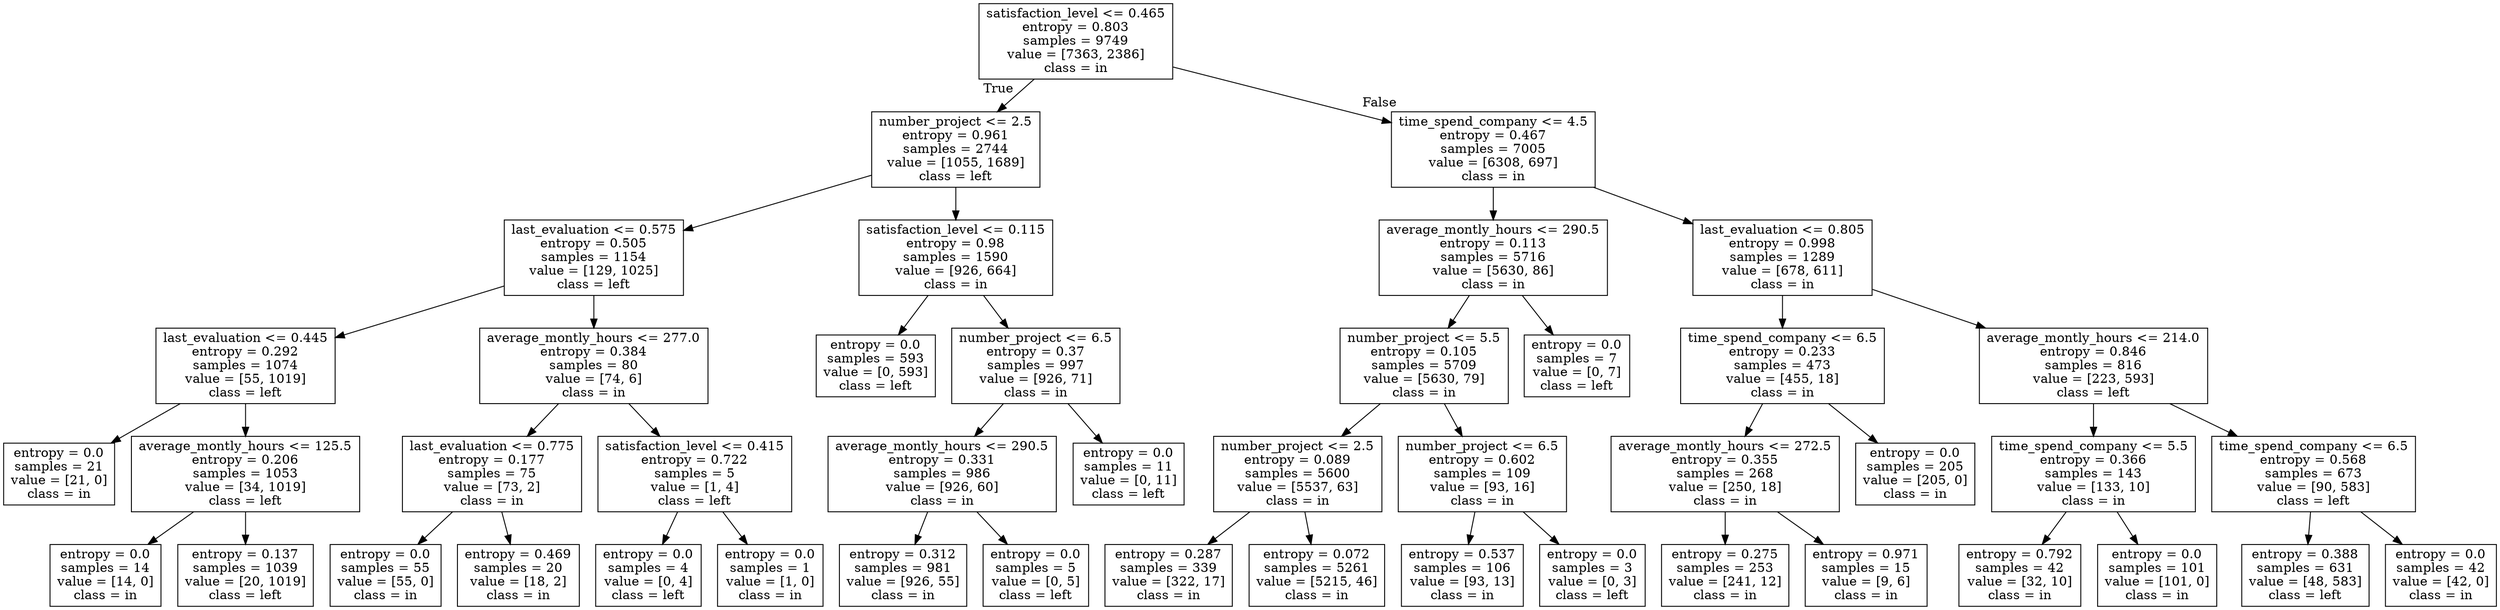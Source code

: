 digraph Tree {
node [shape=box] ;
0 [label="satisfaction_level <= 0.465\nentropy = 0.803\nsamples = 9749\nvalue = [7363, 2386]\nclass = in"] ;
1 [label="number_project <= 2.5\nentropy = 0.961\nsamples = 2744\nvalue = [1055, 1689]\nclass = left"] ;
0 -> 1 [labeldistance=2.5, labelangle=45, headlabel="True"] ;
2 [label="last_evaluation <= 0.575\nentropy = 0.505\nsamples = 1154\nvalue = [129, 1025]\nclass = left"] ;
1 -> 2 ;
3 [label="last_evaluation <= 0.445\nentropy = 0.292\nsamples = 1074\nvalue = [55, 1019]\nclass = left"] ;
2 -> 3 ;
4 [label="entropy = 0.0\nsamples = 21\nvalue = [21, 0]\nclass = in"] ;
3 -> 4 ;
5 [label="average_montly_hours <= 125.5\nentropy = 0.206\nsamples = 1053\nvalue = [34, 1019]\nclass = left"] ;
3 -> 5 ;
6 [label="entropy = 0.0\nsamples = 14\nvalue = [14, 0]\nclass = in"] ;
5 -> 6 ;
7 [label="entropy = 0.137\nsamples = 1039\nvalue = [20, 1019]\nclass = left"] ;
5 -> 7 ;
8 [label="average_montly_hours <= 277.0\nentropy = 0.384\nsamples = 80\nvalue = [74, 6]\nclass = in"] ;
2 -> 8 ;
9 [label="last_evaluation <= 0.775\nentropy = 0.177\nsamples = 75\nvalue = [73, 2]\nclass = in"] ;
8 -> 9 ;
10 [label="entropy = 0.0\nsamples = 55\nvalue = [55, 0]\nclass = in"] ;
9 -> 10 ;
11 [label="entropy = 0.469\nsamples = 20\nvalue = [18, 2]\nclass = in"] ;
9 -> 11 ;
12 [label="satisfaction_level <= 0.415\nentropy = 0.722\nsamples = 5\nvalue = [1, 4]\nclass = left"] ;
8 -> 12 ;
13 [label="entropy = 0.0\nsamples = 4\nvalue = [0, 4]\nclass = left"] ;
12 -> 13 ;
14 [label="entropy = 0.0\nsamples = 1\nvalue = [1, 0]\nclass = in"] ;
12 -> 14 ;
15 [label="satisfaction_level <= 0.115\nentropy = 0.98\nsamples = 1590\nvalue = [926, 664]\nclass = in"] ;
1 -> 15 ;
16 [label="entropy = 0.0\nsamples = 593\nvalue = [0, 593]\nclass = left"] ;
15 -> 16 ;
17 [label="number_project <= 6.5\nentropy = 0.37\nsamples = 997\nvalue = [926, 71]\nclass = in"] ;
15 -> 17 ;
18 [label="average_montly_hours <= 290.5\nentropy = 0.331\nsamples = 986\nvalue = [926, 60]\nclass = in"] ;
17 -> 18 ;
19 [label="entropy = 0.312\nsamples = 981\nvalue = [926, 55]\nclass = in"] ;
18 -> 19 ;
20 [label="entropy = 0.0\nsamples = 5\nvalue = [0, 5]\nclass = left"] ;
18 -> 20 ;
21 [label="entropy = 0.0\nsamples = 11\nvalue = [0, 11]\nclass = left"] ;
17 -> 21 ;
22 [label="time_spend_company <= 4.5\nentropy = 0.467\nsamples = 7005\nvalue = [6308, 697]\nclass = in"] ;
0 -> 22 [labeldistance=2.5, labelangle=-45, headlabel="False"] ;
23 [label="average_montly_hours <= 290.5\nentropy = 0.113\nsamples = 5716\nvalue = [5630, 86]\nclass = in"] ;
22 -> 23 ;
24 [label="number_project <= 5.5\nentropy = 0.105\nsamples = 5709\nvalue = [5630, 79]\nclass = in"] ;
23 -> 24 ;
25 [label="number_project <= 2.5\nentropy = 0.089\nsamples = 5600\nvalue = [5537, 63]\nclass = in"] ;
24 -> 25 ;
26 [label="entropy = 0.287\nsamples = 339\nvalue = [322, 17]\nclass = in"] ;
25 -> 26 ;
27 [label="entropy = 0.072\nsamples = 5261\nvalue = [5215, 46]\nclass = in"] ;
25 -> 27 ;
28 [label="number_project <= 6.5\nentropy = 0.602\nsamples = 109\nvalue = [93, 16]\nclass = in"] ;
24 -> 28 ;
29 [label="entropy = 0.537\nsamples = 106\nvalue = [93, 13]\nclass = in"] ;
28 -> 29 ;
30 [label="entropy = 0.0\nsamples = 3\nvalue = [0, 3]\nclass = left"] ;
28 -> 30 ;
31 [label="entropy = 0.0\nsamples = 7\nvalue = [0, 7]\nclass = left"] ;
23 -> 31 ;
32 [label="last_evaluation <= 0.805\nentropy = 0.998\nsamples = 1289\nvalue = [678, 611]\nclass = in"] ;
22 -> 32 ;
33 [label="time_spend_company <= 6.5\nentropy = 0.233\nsamples = 473\nvalue = [455, 18]\nclass = in"] ;
32 -> 33 ;
34 [label="average_montly_hours <= 272.5\nentropy = 0.355\nsamples = 268\nvalue = [250, 18]\nclass = in"] ;
33 -> 34 ;
35 [label="entropy = 0.275\nsamples = 253\nvalue = [241, 12]\nclass = in"] ;
34 -> 35 ;
36 [label="entropy = 0.971\nsamples = 15\nvalue = [9, 6]\nclass = in"] ;
34 -> 36 ;
37 [label="entropy = 0.0\nsamples = 205\nvalue = [205, 0]\nclass = in"] ;
33 -> 37 ;
38 [label="average_montly_hours <= 214.0\nentropy = 0.846\nsamples = 816\nvalue = [223, 593]\nclass = left"] ;
32 -> 38 ;
39 [label="time_spend_company <= 5.5\nentropy = 0.366\nsamples = 143\nvalue = [133, 10]\nclass = in"] ;
38 -> 39 ;
40 [label="entropy = 0.792\nsamples = 42\nvalue = [32, 10]\nclass = in"] ;
39 -> 40 ;
41 [label="entropy = 0.0\nsamples = 101\nvalue = [101, 0]\nclass = in"] ;
39 -> 41 ;
42 [label="time_spend_company <= 6.5\nentropy = 0.568\nsamples = 673\nvalue = [90, 583]\nclass = left"] ;
38 -> 42 ;
43 [label="entropy = 0.388\nsamples = 631\nvalue = [48, 583]\nclass = left"] ;
42 -> 43 ;
44 [label="entropy = 0.0\nsamples = 42\nvalue = [42, 0]\nclass = in"] ;
42 -> 44 ;
}
